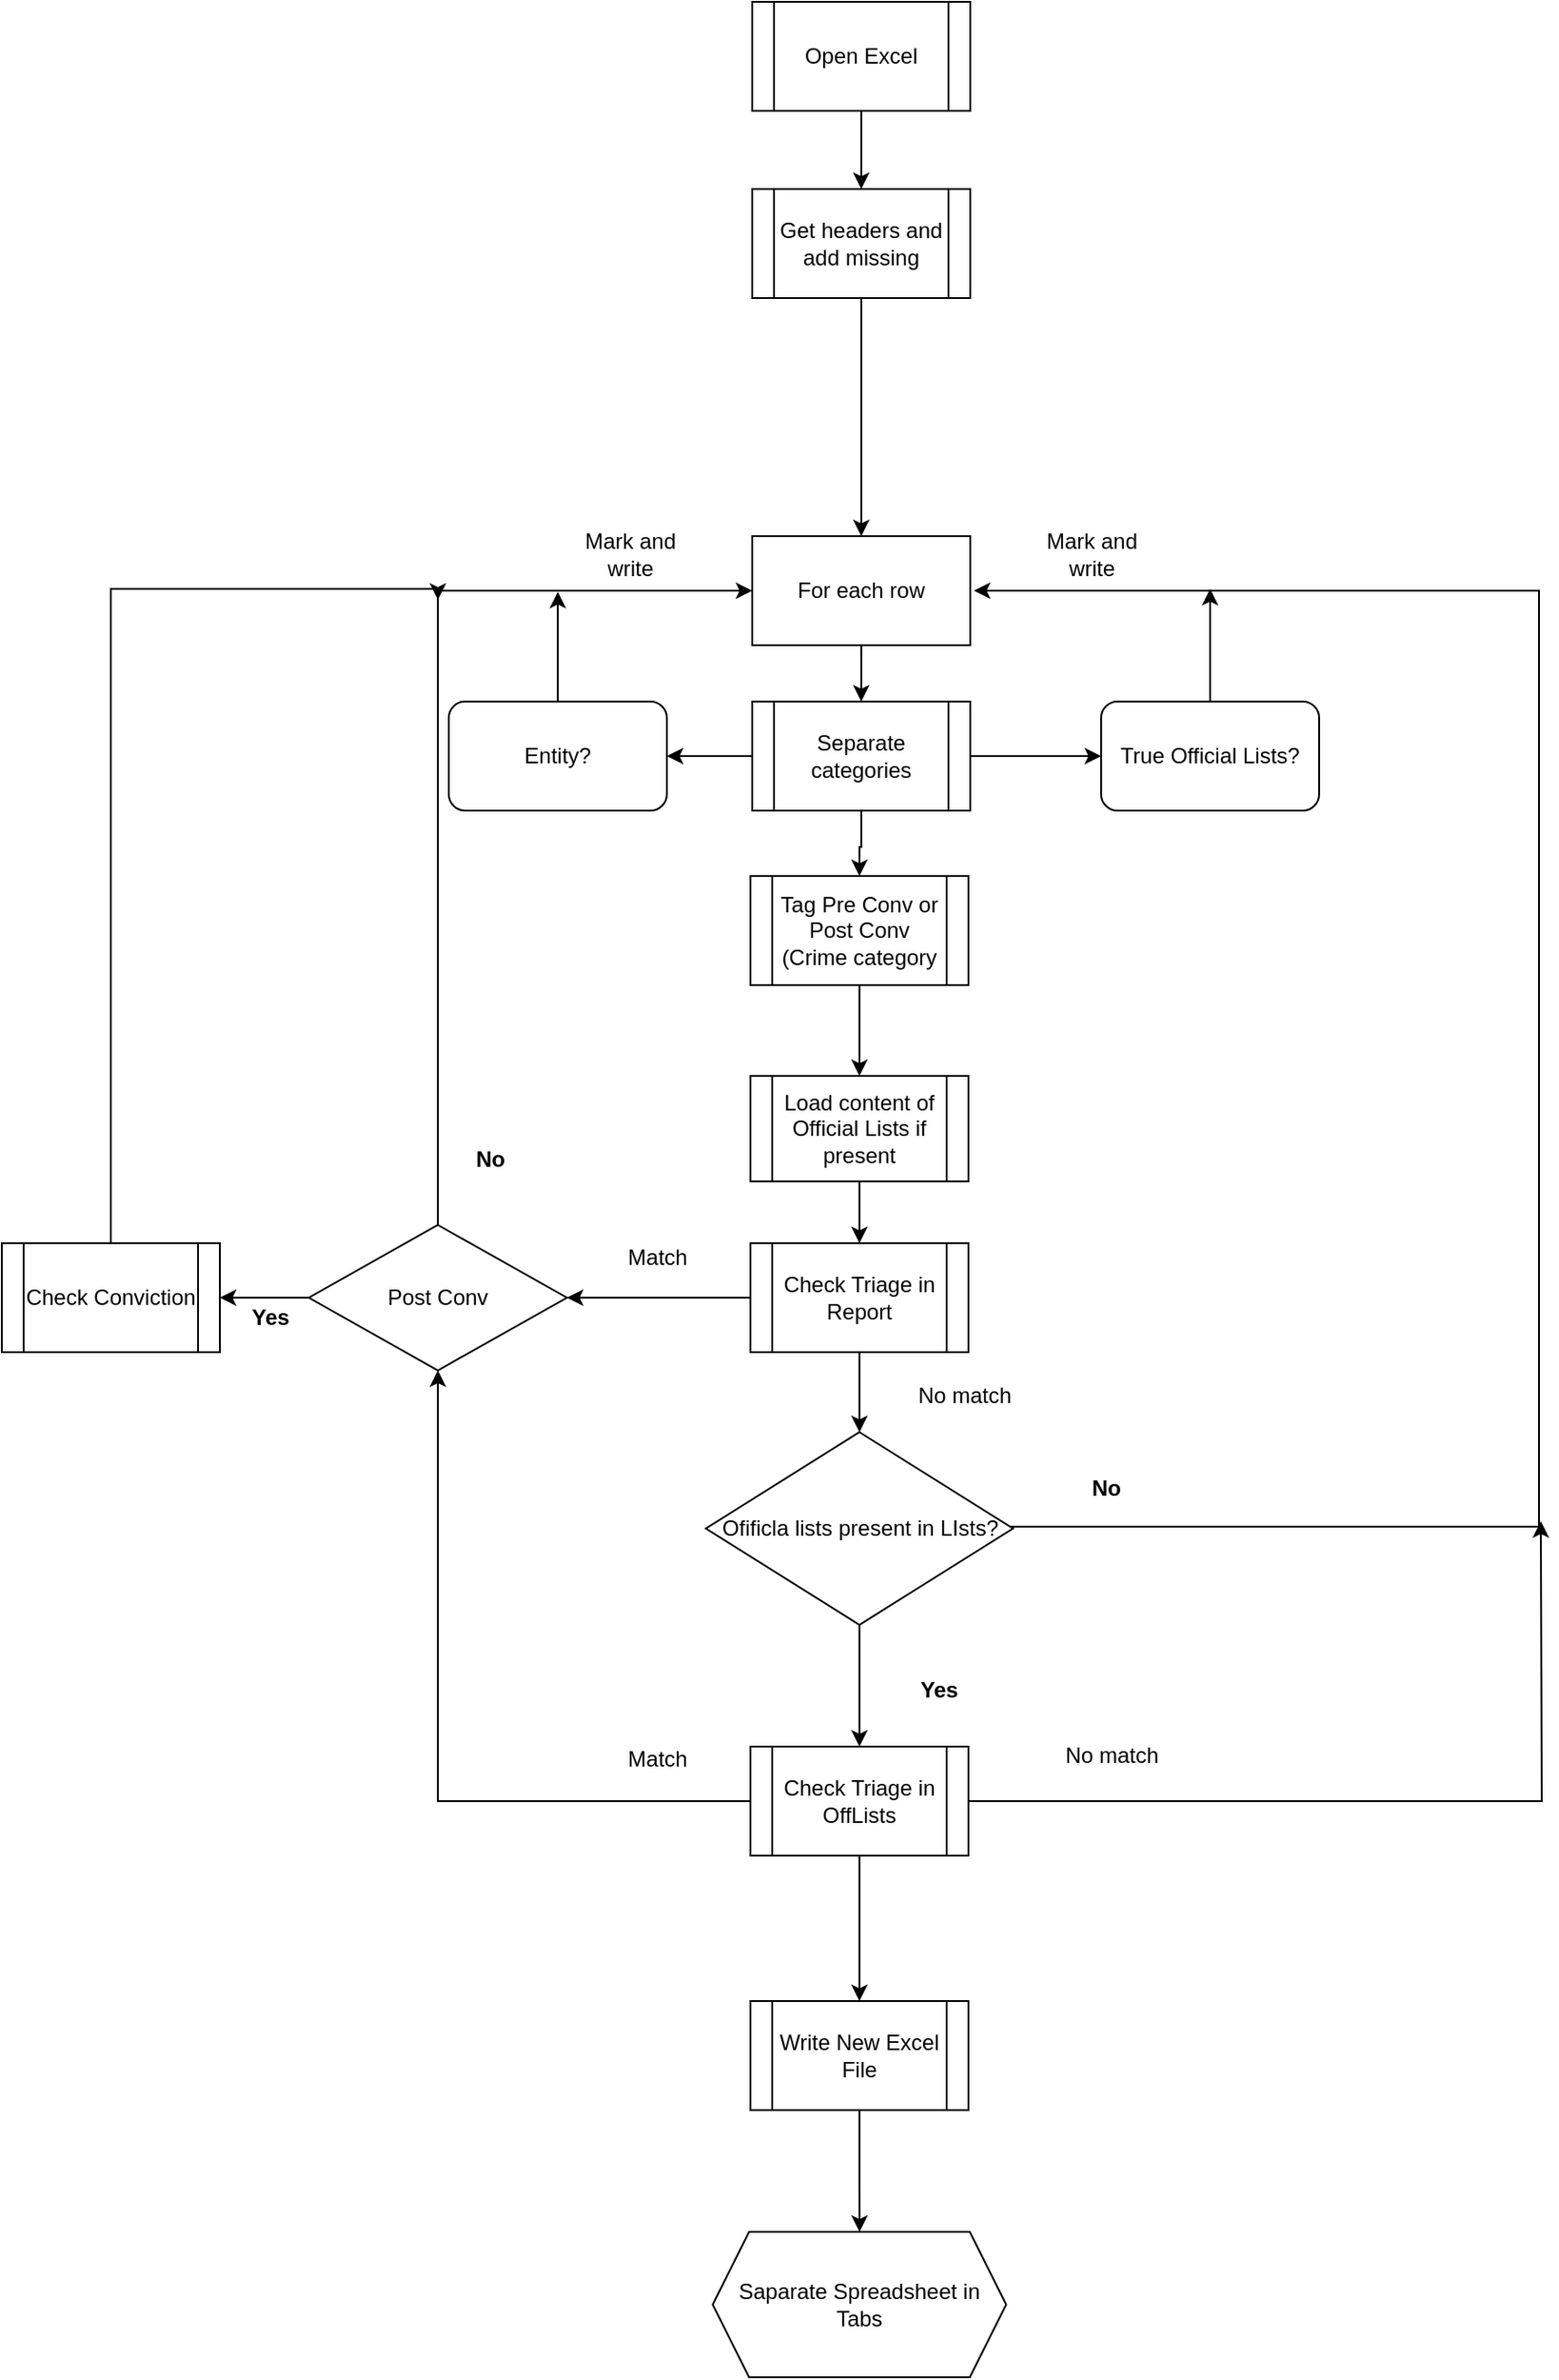 <mxfile version="16.5.1" type="device" pages="2"><diagram id="PMWrVtCsSksS94ugvbmW" name="Ordenes"><mxGraphModel dx="1460" dy="676" grid="0" gridSize="10" guides="1" tooltips="1" connect="1" arrows="1" fold="1" page="1" pageScale="1" pageWidth="1169" pageHeight="827" math="0" shadow="0"><root><mxCell id="0"/><mxCell id="1" parent="0"/><mxCell id="L40GJP8EkkBHSy38GgpC-51" value="" style="edgeStyle=orthogonalEdgeStyle;rounded=0;orthogonalLoop=1;jettySize=auto;html=1;" edge="1" parent="1" source="L40GJP8EkkBHSy38GgpC-1" target="L40GJP8EkkBHSy38GgpC-2"><mxGeometry relative="1" as="geometry"/></mxCell><mxCell id="L40GJP8EkkBHSy38GgpC-1" value="Open Excel" style="shape=process;whiteSpace=wrap;html=1;backgroundOutline=1;" vertex="1" parent="1"><mxGeometry x="447" y="45" width="120" height="60" as="geometry"/></mxCell><mxCell id="L40GJP8EkkBHSy38GgpC-50" style="edgeStyle=orthogonalEdgeStyle;rounded=0;orthogonalLoop=1;jettySize=auto;html=1;entryX=0.5;entryY=0;entryDx=0;entryDy=0;" edge="1" parent="1" source="L40GJP8EkkBHSy38GgpC-2" target="L40GJP8EkkBHSy38GgpC-5"><mxGeometry relative="1" as="geometry"/></mxCell><mxCell id="L40GJP8EkkBHSy38GgpC-2" value="Get headers and add missing" style="shape=process;whiteSpace=wrap;html=1;backgroundOutline=1;" vertex="1" parent="1"><mxGeometry x="447" y="148" width="120" height="60" as="geometry"/></mxCell><mxCell id="L40GJP8EkkBHSy38GgpC-24" value="" style="edgeStyle=orthogonalEdgeStyle;rounded=0;orthogonalLoop=1;jettySize=auto;html=1;" edge="1" parent="1" source="L40GJP8EkkBHSy38GgpC-3" target="L40GJP8EkkBHSy38GgpC-14"><mxGeometry relative="1" as="geometry"/></mxCell><mxCell id="L40GJP8EkkBHSy38GgpC-3" value="Tag Pre Conv or Post Conv (Crime category" style="shape=process;whiteSpace=wrap;html=1;backgroundOutline=1;" vertex="1" parent="1"><mxGeometry x="446" y="526" width="120" height="60" as="geometry"/></mxCell><mxCell id="L40GJP8EkkBHSy38GgpC-26" value="" style="edgeStyle=orthogonalEdgeStyle;rounded=0;orthogonalLoop=1;jettySize=auto;html=1;" edge="1" parent="1" source="L40GJP8EkkBHSy38GgpC-5" target="L40GJP8EkkBHSy38GgpC-8"><mxGeometry relative="1" as="geometry"/></mxCell><mxCell id="L40GJP8EkkBHSy38GgpC-5" value="For each row" style="rounded=0;whiteSpace=wrap;html=1;" vertex="1" parent="1"><mxGeometry x="447" y="339" width="120" height="60" as="geometry"/></mxCell><mxCell id="L40GJP8EkkBHSy38GgpC-25" value="" style="edgeStyle=orthogonalEdgeStyle;rounded=0;orthogonalLoop=1;jettySize=auto;html=1;" edge="1" parent="1" source="L40GJP8EkkBHSy38GgpC-8" target="L40GJP8EkkBHSy38GgpC-3"><mxGeometry relative="1" as="geometry"/></mxCell><mxCell id="L40GJP8EkkBHSy38GgpC-45" value="" style="edgeStyle=orthogonalEdgeStyle;rounded=0;orthogonalLoop=1;jettySize=auto;html=1;" edge="1" parent="1" source="L40GJP8EkkBHSy38GgpC-8" target="L40GJP8EkkBHSy38GgpC-9"><mxGeometry relative="1" as="geometry"/></mxCell><mxCell id="L40GJP8EkkBHSy38GgpC-46" value="" style="edgeStyle=orthogonalEdgeStyle;rounded=0;orthogonalLoop=1;jettySize=auto;html=1;" edge="1" parent="1" source="L40GJP8EkkBHSy38GgpC-8" target="L40GJP8EkkBHSy38GgpC-12"><mxGeometry relative="1" as="geometry"/></mxCell><mxCell id="L40GJP8EkkBHSy38GgpC-8" value="Separate categories" style="shape=process;whiteSpace=wrap;html=1;backgroundOutline=1;" vertex="1" parent="1"><mxGeometry x="447" y="430" width="120" height="60" as="geometry"/></mxCell><mxCell id="L40GJP8EkkBHSy38GgpC-48" style="edgeStyle=orthogonalEdgeStyle;rounded=0;orthogonalLoop=1;jettySize=auto;html=1;" edge="1" parent="1" source="L40GJP8EkkBHSy38GgpC-9"><mxGeometry relative="1" as="geometry"><mxPoint x="340" y="369.6" as="targetPoint"/></mxGeometry></mxCell><mxCell id="L40GJP8EkkBHSy38GgpC-9" value="Entity?" style="rounded=1;whiteSpace=wrap;html=1;" vertex="1" parent="1"><mxGeometry x="280" y="430" width="120" height="60" as="geometry"/></mxCell><mxCell id="L40GJP8EkkBHSy38GgpC-47" style="edgeStyle=orthogonalEdgeStyle;rounded=0;orthogonalLoop=1;jettySize=auto;html=1;" edge="1" parent="1" source="L40GJP8EkkBHSy38GgpC-12"><mxGeometry relative="1" as="geometry"><mxPoint x="699" y="368" as="targetPoint"/></mxGeometry></mxCell><mxCell id="L40GJP8EkkBHSy38GgpC-12" value="True Official Lists?" style="rounded=1;whiteSpace=wrap;html=1;" vertex="1" parent="1"><mxGeometry x="639" y="430" width="120" height="60" as="geometry"/></mxCell><mxCell id="L40GJP8EkkBHSy38GgpC-33" value="" style="edgeStyle=orthogonalEdgeStyle;rounded=0;orthogonalLoop=1;jettySize=auto;html=1;" edge="1" parent="1" source="L40GJP8EkkBHSy38GgpC-13" target="L40GJP8EkkBHSy38GgpC-16"><mxGeometry relative="1" as="geometry"/></mxCell><mxCell id="L40GJP8EkkBHSy38GgpC-38" value="" style="edgeStyle=orthogonalEdgeStyle;rounded=0;orthogonalLoop=1;jettySize=auto;html=1;" edge="1" parent="1" source="L40GJP8EkkBHSy38GgpC-13" target="L40GJP8EkkBHSy38GgpC-36"><mxGeometry relative="1" as="geometry"/></mxCell><mxCell id="L40GJP8EkkBHSy38GgpC-13" value="&lt;span style=&quot;font-weight: normal&quot;&gt;Check Triage in Report&lt;/span&gt;" style="shape=process;whiteSpace=wrap;html=1;backgroundOutline=1;fontStyle=1" vertex="1" parent="1"><mxGeometry x="446" y="728" width="120" height="60" as="geometry"/></mxCell><mxCell id="L40GJP8EkkBHSy38GgpC-14" value="Load content of Official Lists if present" style="shape=process;whiteSpace=wrap;html=1;backgroundOutline=1;" vertex="1" parent="1"><mxGeometry x="446" y="636" width="120" height="58" as="geometry"/></mxCell><mxCell id="L40GJP8EkkBHSy38GgpC-56" style="edgeStyle=orthogonalEdgeStyle;rounded=0;orthogonalLoop=1;jettySize=auto;html=1;entryX=0.5;entryY=1;entryDx=0;entryDy=0;" edge="1" parent="1" source="L40GJP8EkkBHSy38GgpC-15" target="L40GJP8EkkBHSy38GgpC-36"><mxGeometry relative="1" as="geometry"><mxPoint x="274.0" y="805.6" as="targetPoint"/></mxGeometry></mxCell><mxCell id="L40GJP8EkkBHSy38GgpC-57" style="edgeStyle=orthogonalEdgeStyle;rounded=0;orthogonalLoop=1;jettySize=auto;html=1;" edge="1" parent="1" source="L40GJP8EkkBHSy38GgpC-15"><mxGeometry relative="1" as="geometry"><mxPoint x="881" y="881" as="targetPoint"/></mxGeometry></mxCell><mxCell id="L40GJP8EkkBHSy38GgpC-65" value="" style="edgeStyle=orthogonalEdgeStyle;rounded=0;orthogonalLoop=1;jettySize=auto;html=1;" edge="1" parent="1" source="L40GJP8EkkBHSy38GgpC-15" target="L40GJP8EkkBHSy38GgpC-64"><mxGeometry relative="1" as="geometry"/></mxCell><mxCell id="L40GJP8EkkBHSy38GgpC-15" value="&lt;span style=&quot;font-weight: normal&quot;&gt;Check Triage in OffLists&lt;/span&gt;" style="shape=process;whiteSpace=wrap;html=1;backgroundOutline=1;fontStyle=1" vertex="1" parent="1"><mxGeometry x="446" y="1005" width="120" height="60" as="geometry"/></mxCell><mxCell id="L40GJP8EkkBHSy38GgpC-17" value="" style="edgeStyle=orthogonalEdgeStyle;rounded=0;orthogonalLoop=1;jettySize=auto;html=1;" edge="1" parent="1" source="L40GJP8EkkBHSy38GgpC-16" target="L40GJP8EkkBHSy38GgpC-15"><mxGeometry relative="1" as="geometry"/></mxCell><mxCell id="L40GJP8EkkBHSy38GgpC-21" style="edgeStyle=orthogonalEdgeStyle;rounded=0;orthogonalLoop=1;jettySize=auto;html=1;" edge="1" parent="1" source="L40GJP8EkkBHSy38GgpC-16"><mxGeometry relative="1" as="geometry"><mxPoint x="569" y="369" as="targetPoint"/><Array as="points"><mxPoint x="880" y="884"/><mxPoint x="880" y="369"/></Array></mxGeometry></mxCell><mxCell id="L40GJP8EkkBHSy38GgpC-16" value="Ofificla lists present in LIsts?" style="rhombus;whiteSpace=wrap;html=1;" vertex="1" parent="1"><mxGeometry x="421.5" y="832" width="169" height="106" as="geometry"/></mxCell><mxCell id="L40GJP8EkkBHSy38GgpC-19" value="&lt;b&gt;Yes&lt;/b&gt;" style="text;html=1;strokeColor=none;fillColor=none;align=center;verticalAlign=middle;whiteSpace=wrap;rounded=0;" vertex="1" parent="1"><mxGeometry x="152" y="754" width="60" height="30" as="geometry"/></mxCell><mxCell id="L40GJP8EkkBHSy38GgpC-22" value="&lt;b&gt;No&lt;/b&gt;" style="text;html=1;strokeColor=none;fillColor=none;align=center;verticalAlign=middle;whiteSpace=wrap;rounded=0;" vertex="1" parent="1"><mxGeometry x="612" y="848" width="60" height="30" as="geometry"/></mxCell><mxCell id="L40GJP8EkkBHSy38GgpC-29" value="" style="endArrow=classic;html=1;rounded=0;exitX=0.5;exitY=1;exitDx=0;exitDy=0;entryX=0.5;entryY=0;entryDx=0;entryDy=0;" edge="1" parent="1" source="L40GJP8EkkBHSy38GgpC-14" target="L40GJP8EkkBHSy38GgpC-13"><mxGeometry width="50" height="50" relative="1" as="geometry"><mxPoint x="558" y="665" as="sourcePoint"/><mxPoint x="608" y="615" as="targetPoint"/></mxGeometry></mxCell><mxCell id="L40GJP8EkkBHSy38GgpC-34" value="Mark and write" style="text;html=1;strokeColor=none;fillColor=none;align=center;verticalAlign=middle;whiteSpace=wrap;rounded=0;" vertex="1" parent="1"><mxGeometry x="350" y="334" width="60" height="30" as="geometry"/></mxCell><mxCell id="L40GJP8EkkBHSy38GgpC-35" value="No match" style="text;html=1;strokeColor=none;fillColor=none;align=center;verticalAlign=middle;whiteSpace=wrap;rounded=0;" vertex="1" parent="1"><mxGeometry x="534" y="797" width="60" height="30" as="geometry"/></mxCell><mxCell id="L40GJP8EkkBHSy38GgpC-41" value="" style="edgeStyle=orthogonalEdgeStyle;rounded=0;orthogonalLoop=1;jettySize=auto;html=1;" edge="1" parent="1" source="L40GJP8EkkBHSy38GgpC-36" target="L40GJP8EkkBHSy38GgpC-37"><mxGeometry relative="1" as="geometry"/></mxCell><mxCell id="L40GJP8EkkBHSy38GgpC-44" style="edgeStyle=orthogonalEdgeStyle;rounded=0;orthogonalLoop=1;jettySize=auto;html=1;entryX=0;entryY=0.5;entryDx=0;entryDy=0;" edge="1" parent="1" source="L40GJP8EkkBHSy38GgpC-36" target="L40GJP8EkkBHSy38GgpC-5"><mxGeometry relative="1" as="geometry"><mxPoint x="274" y="339.2" as="targetPoint"/><Array as="points"><mxPoint x="274" y="369"/></Array></mxGeometry></mxCell><mxCell id="L40GJP8EkkBHSy38GgpC-36" value="Post Conv" style="rhombus;whiteSpace=wrap;html=1;" vertex="1" parent="1"><mxGeometry x="203" y="718" width="142" height="80" as="geometry"/></mxCell><mxCell id="L40GJP8EkkBHSy38GgpC-54" style="edgeStyle=orthogonalEdgeStyle;rounded=0;orthogonalLoop=1;jettySize=auto;html=1;" edge="1" parent="1" source="L40GJP8EkkBHSy38GgpC-37"><mxGeometry relative="1" as="geometry"><mxPoint x="274" y="374" as="targetPoint"/><Array as="points"><mxPoint x="94" y="368"/><mxPoint x="274" y="368"/></Array></mxGeometry></mxCell><mxCell id="L40GJP8EkkBHSy38GgpC-37" value="&lt;span style=&quot;font-weight: normal&quot;&gt;Check Conviction&lt;/span&gt;" style="shape=process;whiteSpace=wrap;html=1;backgroundOutline=1;fontStyle=1" vertex="1" parent="1"><mxGeometry x="34" y="728" width="120" height="60" as="geometry"/></mxCell><mxCell id="L40GJP8EkkBHSy38GgpC-39" value="Match" style="text;html=1;strokeColor=none;fillColor=none;align=center;verticalAlign=middle;whiteSpace=wrap;rounded=0;" vertex="1" parent="1"><mxGeometry x="365" y="721" width="60" height="30" as="geometry"/></mxCell><mxCell id="L40GJP8EkkBHSy38GgpC-42" value="&lt;b&gt;Yes&lt;/b&gt;" style="text;html=1;strokeColor=none;fillColor=none;align=center;verticalAlign=middle;whiteSpace=wrap;rounded=0;" vertex="1" parent="1"><mxGeometry x="519.5" y="959" width="60" height="30" as="geometry"/></mxCell><mxCell id="L40GJP8EkkBHSy38GgpC-52" value="Mark and write" style="text;html=1;strokeColor=none;fillColor=none;align=center;verticalAlign=middle;whiteSpace=wrap;rounded=0;" vertex="1" parent="1"><mxGeometry x="604" y="334" width="60" height="30" as="geometry"/></mxCell><mxCell id="L40GJP8EkkBHSy38GgpC-55" value="&lt;b&gt;No&lt;/b&gt;" style="text;html=1;strokeColor=none;fillColor=none;align=center;verticalAlign=middle;whiteSpace=wrap;rounded=0;" vertex="1" parent="1"><mxGeometry x="273" y="667" width="60" height="30" as="geometry"/></mxCell><mxCell id="L40GJP8EkkBHSy38GgpC-60" value="Match" style="text;html=1;strokeColor=none;fillColor=none;align=center;verticalAlign=middle;whiteSpace=wrap;rounded=0;" vertex="1" parent="1"><mxGeometry x="365" y="997" width="60" height="30" as="geometry"/></mxCell><mxCell id="L40GJP8EkkBHSy38GgpC-63" value="No match" style="text;html=1;strokeColor=none;fillColor=none;align=center;verticalAlign=middle;whiteSpace=wrap;rounded=0;" vertex="1" parent="1"><mxGeometry x="615" y="995" width="60" height="30" as="geometry"/></mxCell><mxCell id="L40GJP8EkkBHSy38GgpC-69" value="" style="edgeStyle=orthogonalEdgeStyle;rounded=0;orthogonalLoop=1;jettySize=auto;html=1;" edge="1" parent="1" source="L40GJP8EkkBHSy38GgpC-64" target="L40GJP8EkkBHSy38GgpC-66"><mxGeometry relative="1" as="geometry"/></mxCell><mxCell id="L40GJP8EkkBHSy38GgpC-64" value="&lt;span style=&quot;font-weight: normal&quot;&gt;Write New Excel File&lt;/span&gt;" style="shape=process;whiteSpace=wrap;html=1;backgroundOutline=1;fontStyle=1" vertex="1" parent="1"><mxGeometry x="446" y="1145" width="120" height="60" as="geometry"/></mxCell><mxCell id="L40GJP8EkkBHSy38GgpC-66" value="Saparate Spreadsheet in Tabs" style="shape=hexagon;perimeter=hexagonPerimeter2;whiteSpace=wrap;html=1;fixedSize=1;" vertex="1" parent="1"><mxGeometry x="425.25" y="1272" width="161.5" height="80" as="geometry"/></mxCell></root></mxGraphModel></diagram><diagram id="qSLMeCtHbri2BU7nF99n" name="Recepcion"><mxGraphModel dx="1038" dy="641" grid="1" gridSize="10" guides="1" tooltips="1" connect="1" arrows="1" fold="1" page="1" pageScale="1" pageWidth="1169" pageHeight="827" math="0" shadow="0"><root><mxCell id="IjEuxDsD_qcvjt_iMai9-0"/><mxCell id="IjEuxDsD_qcvjt_iMai9-1" parent="IjEuxDsD_qcvjt_iMai9-0"/><mxCell id="82SP_dszhGOuXayXB-nT-0" value="&lt;font style=&quot;font-size: 18px&quot;&gt;WMS (Invas)&lt;/font&gt;" style="rounded=1;whiteSpace=wrap;html=1;fontSize=14;" vertex="1" parent="IjEuxDsD_qcvjt_iMai9-1"><mxGeometry x="465" y="340" width="120" height="60" as="geometry"/></mxCell><mxCell id="82SP_dszhGOuXayXB-nT-1" value="&lt;font style=&quot;font-size: 18px&quot;&gt;Frisbo&lt;/font&gt;" style="rounded=1;whiteSpace=wrap;html=1;fontSize=14;" vertex="1" parent="IjEuxDsD_qcvjt_iMai9-1"><mxGeometry x="180" y="340" width="120" height="60" as="geometry"/></mxCell><mxCell id="82SP_dszhGOuXayXB-nT-6" style="edgeStyle=orthogonalEdgeStyle;rounded=0;orthogonalLoop=1;jettySize=auto;html=1;entryX=0.5;entryY=0;entryDx=0;entryDy=0;fontSize=14;exitX=0.75;exitY=1;exitDx=0;exitDy=0;" edge="1" parent="IjEuxDsD_qcvjt_iMai9-1" source="82SP_dszhGOuXayXB-nT-2" target="82SP_dszhGOuXayXB-nT-0"><mxGeometry relative="1" as="geometry"/></mxCell><mxCell id="82SP_dszhGOuXayXB-nT-7" style="edgeStyle=orthogonalEdgeStyle;rounded=0;orthogonalLoop=1;jettySize=auto;html=1;fontSize=14;exitX=0.25;exitY=1;exitDx=0;exitDy=0;entryX=0.5;entryY=0;entryDx=0;entryDy=0;" edge="1" parent="IjEuxDsD_qcvjt_iMai9-1" source="82SP_dszhGOuXayXB-nT-2" target="82SP_dszhGOuXayXB-nT-1"><mxGeometry relative="1" as="geometry"><mxPoint x="340" y="360" as="targetPoint"/></mxGeometry></mxCell><mxCell id="82SP_dszhGOuXayXB-nT-2" value="Recepción Mercadería" style="shape=process;whiteSpace=wrap;html=1;backgroundOutline=1;fontSize=18;" vertex="1" parent="IjEuxDsD_qcvjt_iMai9-1"><mxGeometry x="320" y="200" width="120" height="60" as="geometry"/></mxCell><mxCell id="82SP_dszhGOuXayXB-nT-4" style="edgeStyle=orthogonalEdgeStyle;rounded=0;orthogonalLoop=1;jettySize=auto;html=1;fontSize=18;" edge="1" parent="IjEuxDsD_qcvjt_iMai9-1" source="82SP_dszhGOuXayXB-nT-3" target="82SP_dszhGOuXayXB-nT-2"><mxGeometry relative="1" as="geometry"/></mxCell><mxCell id="82SP_dszhGOuXayXB-nT-3" value="Cliente" style="rounded=1;whiteSpace=wrap;html=1;fontSize=18;" vertex="1" parent="IjEuxDsD_qcvjt_iMai9-1"><mxGeometry x="30" y="200" width="120" height="60" as="geometry"/></mxCell><mxCell id="82SP_dszhGOuXayXB-nT-5" value="&lt;font style=&quot;font-size: 14px&quot;&gt;Despacho&lt;/font&gt;" style="text;html=1;strokeColor=none;fillColor=none;align=center;verticalAlign=middle;whiteSpace=wrap;rounded=0;fontSize=18;" vertex="1" parent="IjEuxDsD_qcvjt_iMai9-1"><mxGeometry x="190" y="200" width="60" height="30" as="geometry"/></mxCell><mxCell id="JON2c6Mm0J4ccJJop_3K-0" value="&lt;h1&gt;Flujo PickTac&lt;/h1&gt;&lt;div&gt;Recepcion&lt;/div&gt;" style="text;html=1;strokeColor=none;fillColor=none;spacing=5;spacingTop=-20;whiteSpace=wrap;overflow=hidden;rounded=0;fontSize=18;" vertex="1" parent="IjEuxDsD_qcvjt_iMai9-1"><mxGeometry x="40" y="10" width="190" height="145" as="geometry"/></mxCell><mxCell id="e-FEob8I6znSXj2urN7f-2" value="&lt;font style=&quot;font-size: 12px&quot;&gt;Excel&lt;/font&gt;" style="text;html=1;strokeColor=none;fillColor=none;align=center;verticalAlign=middle;whiteSpace=wrap;rounded=0;fontSize=18;" vertex="1" parent="IjEuxDsD_qcvjt_iMai9-1"><mxGeometry x="250" y="270" width="60" height="20" as="geometry"/></mxCell><mxCell id="e-FEob8I6znSXj2urN7f-3" value="Actualiza Stock" style="text;html=1;strokeColor=none;fillColor=none;align=center;verticalAlign=middle;whiteSpace=wrap;rounded=0;fontSize=14;" vertex="1" parent="IjEuxDsD_qcvjt_iMai9-1"><mxGeometry x="350" y="355" width="60" height="30" as="geometry"/></mxCell></root></mxGraphModel></diagram></mxfile>